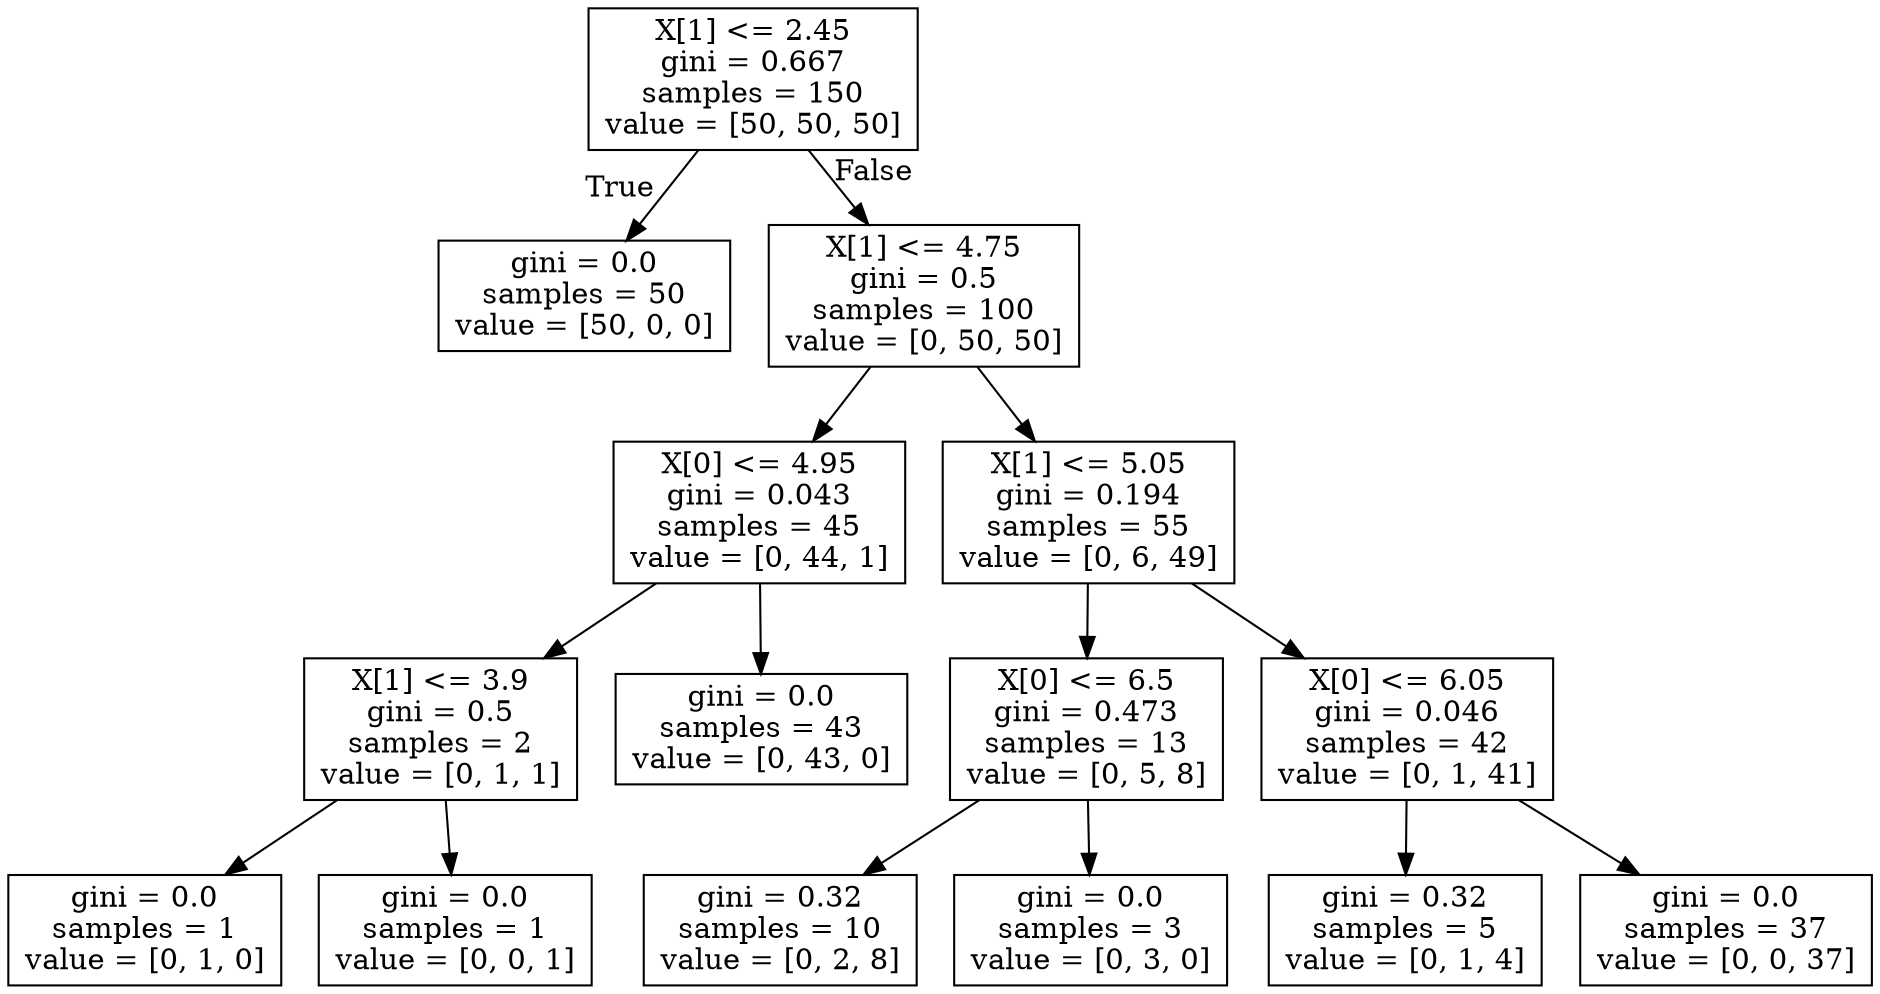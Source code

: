 digraph Tree {
node [shape=box] ;
0 [label="X[1] <= 2.45\ngini = 0.667\nsamples = 150\nvalue = [50, 50, 50]"] ;
1 [label="gini = 0.0\nsamples = 50\nvalue = [50, 0, 0]"] ;
0 -> 1 [labeldistance=2.5, labelangle=45, headlabel="True"] ;
2 [label="X[1] <= 4.75\ngini = 0.5\nsamples = 100\nvalue = [0, 50, 50]"] ;
0 -> 2 [labeldistance=2.5, labelangle=-45, headlabel="False"] ;
3 [label="X[0] <= 4.95\ngini = 0.043\nsamples = 45\nvalue = [0, 44, 1]"] ;
2 -> 3 ;
4 [label="X[1] <= 3.9\ngini = 0.5\nsamples = 2\nvalue = [0, 1, 1]"] ;
3 -> 4 ;
5 [label="gini = 0.0\nsamples = 1\nvalue = [0, 1, 0]"] ;
4 -> 5 ;
6 [label="gini = 0.0\nsamples = 1\nvalue = [0, 0, 1]"] ;
4 -> 6 ;
7 [label="gini = 0.0\nsamples = 43\nvalue = [0, 43, 0]"] ;
3 -> 7 ;
8 [label="X[1] <= 5.05\ngini = 0.194\nsamples = 55\nvalue = [0, 6, 49]"] ;
2 -> 8 ;
9 [label="X[0] <= 6.5\ngini = 0.473\nsamples = 13\nvalue = [0, 5, 8]"] ;
8 -> 9 ;
10 [label="gini = 0.32\nsamples = 10\nvalue = [0, 2, 8]"] ;
9 -> 10 ;
11 [label="gini = 0.0\nsamples = 3\nvalue = [0, 3, 0]"] ;
9 -> 11 ;
12 [label="X[0] <= 6.05\ngini = 0.046\nsamples = 42\nvalue = [0, 1, 41]"] ;
8 -> 12 ;
13 [label="gini = 0.32\nsamples = 5\nvalue = [0, 1, 4]"] ;
12 -> 13 ;
14 [label="gini = 0.0\nsamples = 37\nvalue = [0, 0, 37]"] ;
12 -> 14 ;
}